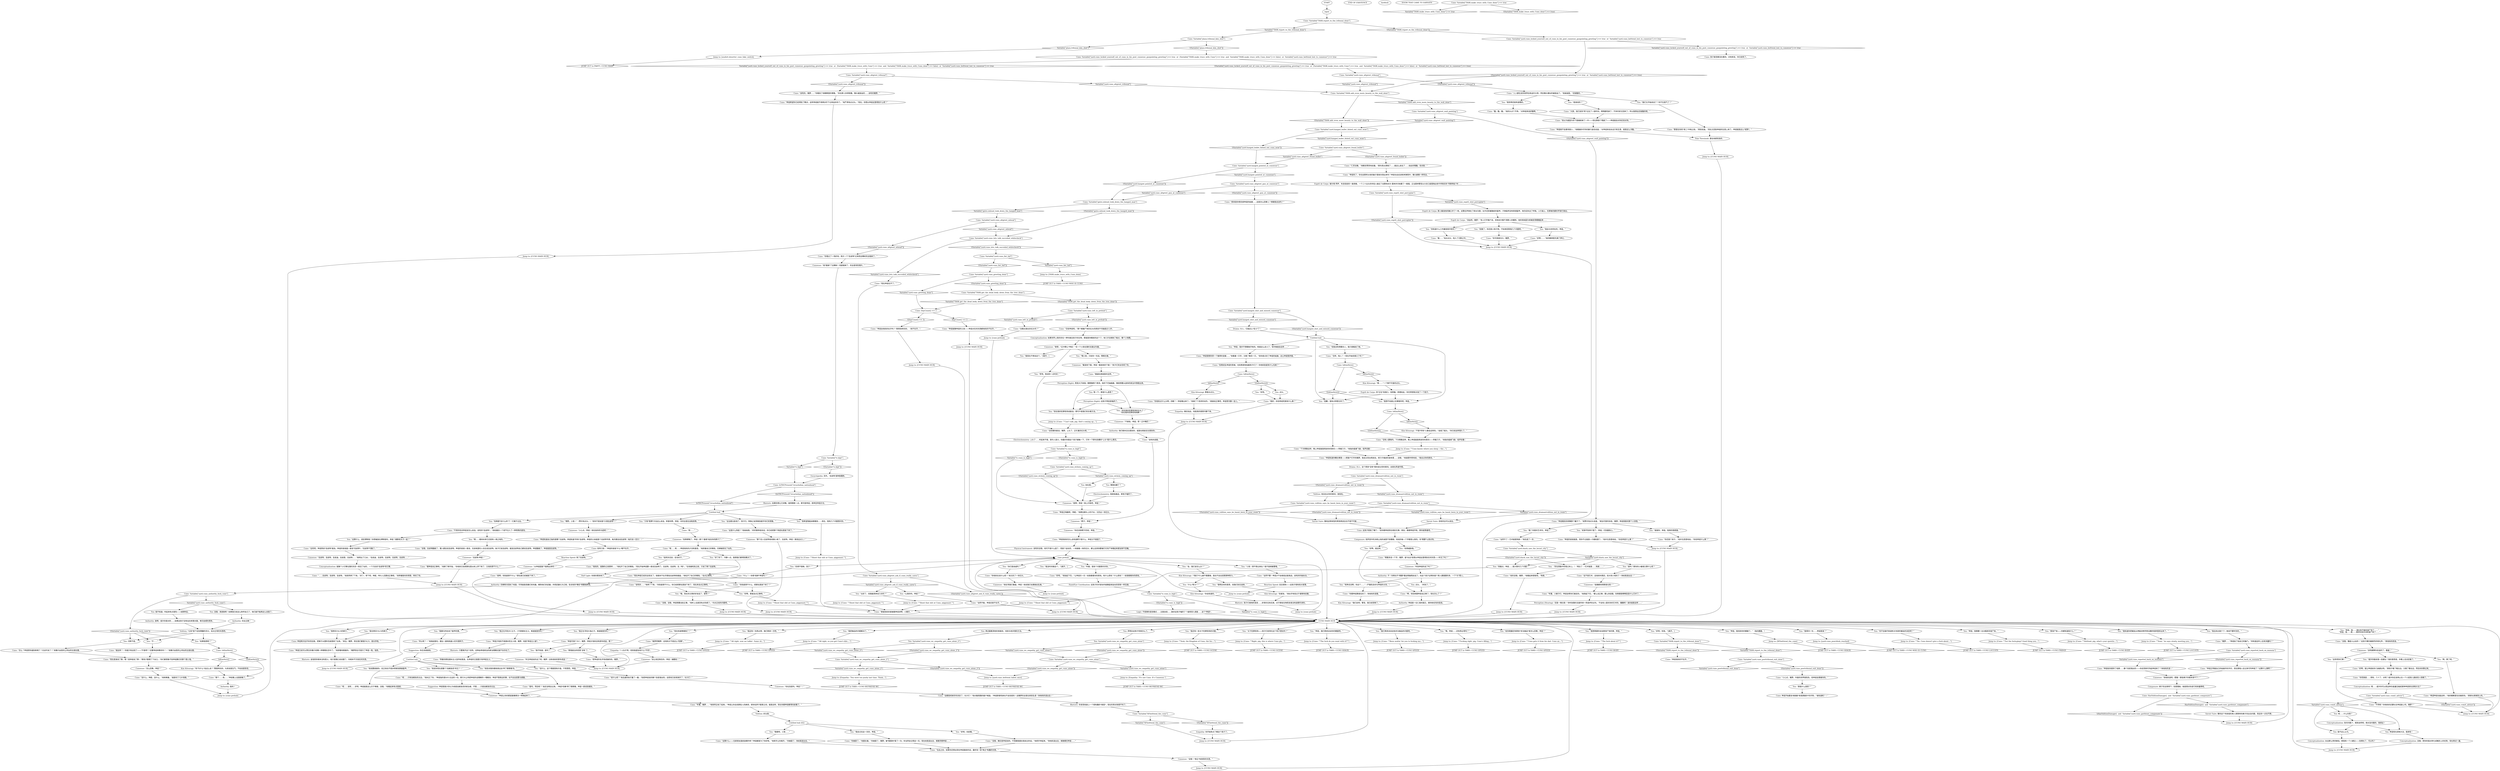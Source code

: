 # YARD / CUNO
# * All greeting except "Making amends".
#* Throwing up advice.
#* Buy pants.
# ==================================================
digraph G {
	  0 [label="START"];
	  1 [label="input"];
	  2 [label="You: “嘿小孩，只给你一句话。警察办案。”"];
	  3 [label="You: “别往我的犯罪现场扔石头了！”\n“别在我的犯罪现场闹腾！”"];
	  4 [label="You: “我没时间做这个。”[离开。]"];
	  5 [label="Jump to: [cuno prehub]"];
	  6 [label="Cuno: “坤诺死了，你也会那样从他的脑子里挑东西出来吗？坤诺也会走进枪林弹雨中，像头豪猪一样死去。”"];
	  7 [label="You: “只有*智障*才会这么说话。恭喜你啊，坤诺，你完全是在自取其辱。”"];
	  8 [label="Cuno: “呃……”"];
	  9 [label="You: “我这有一包思必得，我们再来一次吧。”"];
	  10 [label="Jump to: [Cuno: \"\"Fucking right, pig. Cuno's filling...\"]"];
	  11 [label="Cuno: “呃……只有加姆洛克北边。”他纠正了你。“坤诺指的是8/81北边的一切。那只大公鸡把坤诺的话理解的一塌糊涂。坤诺不管南边的事，也不会去招惹马德雷。”"];
	  12 [label="Cuno: Variable[\"XP.befriend_the_cuno\"]"];
	  13 [label="Variable[\"XP.befriend_the_cuno\"]", shape=diamond];
	  14 [label="!(Variable[\"XP.befriend_the_cuno\"])", shape=diamond];
	  15 [label="Volition: 好主意。"];
	  16 [label="Untitled hub (02)"];
	  17 [label="Pain Threshold: 莫名地感觉良好。"];
	  18 [label="Jump to: [CUNO MAIN HUB]"];
	  19 [label="You: “好吧。”"];
	  20 [label="Cuno: “你跟坤诺算是玩完了，快他妈的滚蛋。”"];
	  21 [label="Cuno: “……吉皮特，吉皮特，吉皮特。”他突然停了下来。“好了，停下吧，坤妮，坤大人还要说正事呢。”他带着胜利的得意，转向了你。"];
	  22 [label="You: “但我没有想要杀人，我只是瞄准了她。”"];
	  23 [label="Jump to: [CUNO MAIN HUB]"];
	  24 [label="Cuno: Variable[\"yard.cuno_fist_fail\"]"];
	  25 [label="Variable[\"yard.cuno_fist_fail\"]", shape=diamond];
	  26 [label="!(Variable[\"yard.cuno_fist_fail\"])", shape=diamond];
	  27 [label="Cuno: Variable[\"yard.cuno_altgreet_tribunal\"]"];
	  28 [label="Variable[\"yard.cuno_altgreet_tribunal\"]", shape=diamond];
	  29 [label="!(Variable[\"yard.cuno_altgreet_tribunal\"])", shape=diamond];
	  30 [label="Cuno: “带着你那些康米主义宣传给我滚。在坤诺的王国里只有坤诺主义。”"];
	  31 [label="You: “听着，我有个问题想问问你。”"];
	  32 [label="Cuno: “坤诺正嗨着呢，坤妮。”他擦去额头上的汗水，又扔出一块石头。"];
	  33 [label="You: “如果我想呢？”"];
	  34 [label="Cuno: “那个……呃……”坤诺看上去困惑极了。"];
	  35 [label="You: “是吗？那你的小蝗城又算什么呢？"];
	  36 [label="You: 坤诺呕吐抑制大法，我来啦！"];
	  37 [label="You: “噢耶，小孩！”（赞许地点头。）“但你不是说是*沙漠吉皮特*？”"];
	  38 [label="You: “我把毒品的问题解决了。”"];
	  39 [label="You: 再试着看清他的真面目，找到与他共情的方法。"];
	  40 [label="You: Variable[\"yard.cuno_wc_empathy_get_cuno_alone_2\"]"];
	  41 [label="Variable[\"yard.cuno_wc_empathy_get_cuno_alone_2\"]", shape=diamond];
	  42 [label="!(Variable[\"yard.cuno_wc_empathy_get_cuno_alone_2\"])", shape=diamond];
	  43 [label="Cuno: “再敢多说一个字，猪猡，就*永远*别想从坤诺这里得到任何东西——听见了吗？”"];
	  44 [label="Cuno: “你到底想干什么，把那玩意放下来了？”"];
	  45 [label="Jump to: [seafort.deserter_cuno_fake_switch]"];
	  46 [label="END OF EXISTENCE"];
	  47 [label="Cuno: “希望坤诺也能这样，”他的眼睛里包含着悲伤。“那家伙真够恶心的。”"];
	  48 [label="Cuno: “好啊，就让坤诺给你几条建议吧。”那孩子看了看左边，又看了看右边，然后向你靠过来。"];
	  49 [label="Cuno: “坤诺看到你挥舞那个罐子了，”他赞许地点头说道。“相当可爱的杂技，猪猡。坤诺很喜欢那个小流氓。”"];
	  50 [label="Cuno: “大家。他们说你*死*过去了一段时间。明明都死掉了，不多时却又回来了。所以我想这还挺酷的呢。”"];
	  51 [label="Jump to: [Cuno: \"\"Cuno knows where you sleep -- the...\"]"];
	  52 [label="Jump to: [CUNO MAIN HUB]"];
	  53 [label="You: “你们是亲戚吗？”"];
	  54 [label="Reaction Speed: 反应很快——这孩子很有街头智慧。"];
	  55 [label="Perception (Sight): 男孩大汗淋漓，眼睛像两个黑洞。他的下巴抽搐着，像是想要从身体的统治中挣脱出来。"];
	  56 [label="Jump to: [TASK.make_truce_with_Cuno_done]"];
	  57 [label="Untitled hub"];
	  58 [label="Cunoesse: “没错！*真正*有意思的东西。”"];
	  59 [label="Jump to: [Cuno: \"\"No. Cuno doesn't give a fuck about...\"]"];
	  60 [label="Cuno: “听着，小婊子们，坤诺会帮你们搞定的。”他扬起下巴。“要么谈正事，要么快滚蛋。别再跟我唧唧歪歪什么艺术了。”"];
	  61 [label="Esprit de Corps: “流血吧，猪猡！”有人打开窗户说，但埃米尔看不清那人的模样。他的视线因为疼痛变得模糊起来……"];
	  62 [label="You: “这全都太肤浅了，孩子们。种族之谜深奥到超乎你们的想象。”"];
	  63 [label="Jump to: [Cuno: \"\"The fuck about it?\"\"]"];
	  64 [label="Authority: 胜利！"];
	  65 [label="Cuno: Variable[\"yard.cuno_volition_says_he_hasnt_been_in_your_room\"]"];
	  66 [label="Variable[\"yard.cuno_volition_says_he_hasnt_been_in_your_room\"]", shape=diamond];
	  67 [label="!(Variable[\"yard.cuno_volition_says_he_hasnt_been_in_your_room\"])", shape=diamond];
	  68 [label="Cuno: “你错过了一场好戏，刚才一个*吉皮特*过来把这棵树完全毁掉了。”"];
	  69 [label="You: “坤诺，我……我吐到不能检查尸体了……”\n“坤诺，我……我……真的吐到无法检查尸体了……”"];
	  70 [label="Jump to: [CUNO MAIN HUB]"];
	  71 [label="Jump to: [Cuno: \"\"Shoot that shit at Cuno, piggonaut.\"\"]"];
	  72 [label="Jump to: [Cuno: \"\"Shoot that shit at Cuno, piggonaut.\"\"]"];
	  73 [label="Cuno: Variable[\"yard.cuno_authority_fuck_cuno\"]"];
	  74 [label="Variable[\"yard.cuno_authority_fuck_cuno\"]", shape=diamond];
	  75 [label="!(Variable[\"yard.cuno_authority_fuck_cuno\"])", shape=diamond];
	  76 [label="Cuno: “好啊…….”他的眼神里充满了梦幻。"];
	  77 [label="Cuno: Variable[\"yard.cuno_altgreet_wall_painting\"]"];
	  78 [label="Variable[\"yard.cuno_altgreet_wall_painting\"]", shape=diamond];
	  79 [label="!(Variable[\"yard.cuno_altgreet_wall_painting\"])", shape=diamond];
	  80 [label="You: “那是什么意思？”"];
	  81 [label="You: 等一下，那是什么意思？"];
	  82 [label="Cuno: “坤诺知道你睡在哪里——把窗户打开的猪猡。我会从阳台爬进去，把刀子插进你身体里……没错，”他装腔作势地说，“我去过你的房间。”"];
	  83 [label="You: “嗯……看来未来它还是有一席之地的。”"];
	  84 [label="Cuno: “是啊，你到底想干什么？那玩意已经被放下来了。”"];
	  85 [label="You: “我还有一些关于犯罪现场的问题。”"];
	  86 [label="Authority: 不！你再也不*需要*跟这帮脑残说话了。向这个孩子证明你是个男人要重要的多。一个*大*男人。"];
	  87 [label="You: “关于犯罪现场——孩子们经常在这个院子里玩吗？”"];
	  88 [label="You: “我正在寻找大海之子。难道就是你吗？”"];
	  89 [label="Cuno: “坤诺可是个大C，猪猡，坤诺才他妈没有尿布老鼠，嗯？”"];
	  90 [label="Cuno: “现在坤诺在乎了。”"];
	  91 [label="Jump to: [Cuno: \"\"Can't talk, pig. Shit's coming up...\"]"];
	  92 [label="You: “认真的吗，坤诺？”"];
	  93 [label="Jump to: [cuno prehub]"];
	  94 [label="You: “我现在不想谈这个。”[离开。]"];
	  95 [label="Esprit de Corps: 玻尔塔·罗萨，布吉街前的一条侧巷。一个二十出头的年轻人接近了巡警埃米尔·莫林并问他要了一根烟。正当莫林警官从大衣口袋里掏出他今早刚买的“阿斯特拉”时……"];
	  96 [label="You: “别傻了，你还是小孩子呢。不如来回答我几个问题吧。”"];
	  97 [label="Cuno: Variable[\"TASK.add_even_more_beauty_to_the_wall_done\"]"];
	  98 [label="Variable[\"TASK.add_even_more_beauty_to_the_wall_done\"]", shape=diamond];
	  99 [label="!(Variable[\"TASK.add_even_more_beauty_to_the_wall_done\"])", shape=diamond];
	  100 [label="darkhub"];
	  101 [label="Rhetoric: 金钱债务根本没有意义，他只是随口说说罢了。你根本不欠他任何东西。"];
	  102 [label="Cuno: “在此之后，如果你还想出现在坤诺面前的话，最好说一些*真正*有趣的东西。”"];
	  103 [label="Drama: 大人，这个男孩*没有*真的进过您的房间。这是在弄虚作假。"];
	  104 [label="Conceptualization: 就像个小引擎在围栏的另一侧活了似的，一个只会说*吉皮特*的引擎。"];
	  105 [label="Cuno: “好吧。”他抬起下巴。“让坤诺乐一乐！给我看看你的把戏。有什么把戏？什么把戏？！给我看看你的把戏。”"];
	  107 [label="You: 弄明白这孩子究竟怎么了。"];
	  108 [label="You: Variable[\"yard.cuno_wc_empathy_get_cuno_alone\"]"];
	  109 [label="Variable[\"yard.cuno_wc_empathy_get_cuno_alone\"]", shape=diamond];
	  110 [label="!(Variable[\"yard.cuno_wc_empathy_get_cuno_alone\"])", shape=diamond];
	  111 [label="Cunoesse: “听见坤诺说的话了吧，猪猡！没有他妈的尿布老鼠！”"];
	  112 [label="You: “我正在寻找大C之子。C代表康米主义。难道就是你吗？”"];
	  113 [label="You: “别在我的犯罪现场说脏话，那可不是我们的办案方法。”"];
	  114 [label="Cuno: “什么？！你想*挑衅*坤诺吗？”"];
	  115 [label="Cuno: “没看见我在扔石头吗？”"];
	  116 [label="Cuno: “亡灵法猪。”他眼含赞赏地说着。“那东西太黑暗了……就这么进去了……如此的残酷。告诉我：“"];
	  117 [label="You: “是谁说的？”"];
	  118 [label="Kim Kitsuragi: “不是*所有*人都会这样的。”金摇了摇头。“你已经这样很久了。”"];
	  119 [label="You: 别在意。"];
	  120 [label="Jump to: [CUNO MAIN HUB]"];
	  121 [label="You: “他说要谢谢你。反正他也不是非得拿到那副盔甲。”"];
	  122 [label="You: “好吧，向前看。”"];
	  123 [label="Cuno: 这孩子提高了嗓门：“但你跟坤诺现在相安无事，朋友。敢朝坤诺开枪，那你就等着吧。”"];
	  124 [label="Savoir Faire: 像他这种体型的男孩爬进去也不是不可能……"];
	  125 [label="Jump to: [Cuno: \"\"Yeah, the Kingdom of Cuno, the fuc...\"]"];
	  126 [label="Kim Kitsuragi: “嗯……”一个微不可查的点头。"];
	  127 [label="Kim Kitsuragi: “*我们*什么都不需要做，我也不会去招惹那种势力。”"];
	  128 [label="Cuno: “傻逼玩意就喜欢这样。”"];
	  129 [label="Cuno: “没错，像座火山似的！”这孩子模仿着剧烈的呕吐声。“真他妈的悲哀。”"];
	  130 [label="Cuno: “原来是你想杀掉坤诺的姑娘……这是怎么回事儿？想跟我谈谈吗？”"];
	  131 [label="Jump to: [Cuno: \"\"Right, pig, this is where Cuno pla...\"]"];
	  132 [label="Jump to: [CUNO MAIN HUB]"];
	  133 [label="Jump to: [CUNO MAIN HUB]"];
	  134 [label="Kim Kitsuragi: “你*为什么*会这么说？”警督转向你，与其说是生气，不如说是惊讶。"];
	  135 [label="Conceptualization: 没错，把你的弱点转化成概念上的优势。现在再试一遍。"];
	  136 [label="Cuno: “你他妈在说什么呢？”他又扔了一块石头。"];
	  137 [label="Cuno: Variable[\"yard.cuno_left_in_prehub\"]"];
	  138 [label="Variable[\"yard.cuno_left_in_prehub\"]", shape=diamond];
	  139 [label="!(Variable[\"yard.cuno_left_in_prehub\"])", shape=diamond];
	  140 [label="Jump to: [Cuno: \"\"Shoot that shit at Cuno, piggonaut.\"\"]"];
	  141 [label="Cuno: “坤诺正带着自己的姑娘寻欢作乐，现在那贱人反过来可怜坤诺了？这算什么事啊？”"];
	  142 [label="Savoir Faire: 像你这个年龄段的男人穿那样的裤子完全没问题，而且你一点也不胖。"];
	  143 [label="Jump to: [Empathy: \"You were too pushy last time. Think...\"]"];
	  144 [label="Suggestion: 你应该谢谢他。"];
	  145 [label="Esprit de Corps: 那人瞄准他的胸口开了一枪，巡警应声倒在了排水沟里，右手还抓着胸前的盔甲。子弹虽然没有穿透盔甲，他仍旧失去了呼吸。人行道上，犯罪者的脚步声渐行渐远。"];
	  146 [label="Cunoesse: “吉皮特，吉皮特，吉皮迪，吉皮提，吉皮特……”她喷出了口水，“吉皮迪，吉皮特，吉皮特，吉皮特，吉皮特……”"];
	  147 [label="Jump to: [CUNO MAIN HUB]"];
	  148 [label="Cuno: “没错，吉皮特酷极了，潮人都会说吉皮特。坤诺的爸爸一直说，无线电里的人也在说吉皮特。条子们说吉皮特。就连吉皮特自己都说吉皮特。坤诺酷极了，坤诺就是吉皮特。”"];
	  149 [label="You: “好了好了，冷静一点。我想我们都得到教训了。”"];
	  150 [label="Jump to: [XP.befriend_the_cuno]"];
	  151 [label="Cuno: Variable[\"yard.cuno_dramaorvolition_not_in_room\"]"];
	  152 [label="Variable[\"yard.cuno_dramaorvolition_not_in_room\"]", shape=diamond];
	  153 [label="!(Variable[\"yard.cuno_dramaorvolition_not_in_room\"])", shape=diamond];
	  154 [label="You: “那我就当你回答‘没有’了。”"];
	  155 [label="Cunoesse: “欧耶，*正中靶心*坤诺！”另一个小孩在围栏后面尖叫着。"];
	  156 [label="Rhetoric: 孩子们使用的语言……非常的无拘无束。对于那些生物而言是没有道理可讲的。"];
	  157 [label="Cuno: “坤诺他妈的怎么会知道耙子是什么，坤诺又不是园丁。”"];
	  158 [label="DOOM THAT CAME TO SARNATH"];
	  159 [label="You: “扔得不错嘛，孩子！”"];
	  160 [label="Cuno: “没空跟你废话，猪猡。上头了，正忙着扔石头呢。”"];
	  161 [label="Electrochemistry: 上头了……听起来不错，很令人高兴。你最好多跟这个孩子接触一下，打听一下那句劲爆的*上头*是什么情况。"];
	  162 [label="Cuno: “你还是个呆子，”他并无恶意地说。”你找坤诺什么事？”"];
	  163 [label="You: “悠着点，坤诺……我只想问几个问题？”"];
	  164 [label="Kim Kitsuragi: “别紧张，”他似乎有些过于谨慎地说着。"];
	  165 [label="Conceptualization: 别问问题了，顺其自然吧。绝对没问题的，我保证！"];
	  166 [label="Cuno: DayCount() == 3"];
	  167 [label="DayCount() == 3", shape=diamond];
	  168 [label="!(DayCount() == 3)", shape=diamond];
	  169 [label="Cuno: “坤诺希望你已经得到了教训，这样坤诺就不用再派手下过来追杀你了。”他严肃地点点头。“现在，你想从坤诺这里得到什么呢？”"];
	  170 [label="Cuno: “坤诺知道自己指的是哪个吉皮特。坤诺知道*所有*吉皮特。坤诺的父亲就是个吉皮特专家，每天都会说吉皮特！每天说一百次！！”"];
	  171 [label="Cuno: “呃……该死……好吧。坤诺就是这么乐于奉献，没错。”他看起来有点困惑。"];
	  172 [label="Cunoesse: “你在告密吗，坤诺？！”"];
	  173 [label="Cuno: “这算什么——在新朋友面前装模作样？坤诺都是为了你好呀。”他挥手让你离开。“你被耍了，快给我滚出去。”"];
	  174 [label="Cunoesse: “连猪都觉得那是垃圾！”"];
	  175 [label="Perception (Hearing): ‘还是一堆垃圾！'你听到围栏后面传来一阵高声的尖叫。‘不会有人喜欢你的艺术的，醒醒吧！谋杀就是这样……'"];
	  176 [label="Cuno: IsKimHere()"];
	  177 [label="IsKimHere()", shape=diamond];
	  178 [label="!(IsKimHere())", shape=diamond];
	  179 [label="Cuno: “你他妈点什么头啊，四眼？！坤诺看出来了。”他做了个丢弃的动作。“直接说正事吧，坤诺得冷静一会儿。”"];
	  180 [label="You: 点头。"];
	  181 [label="Cuno: “跟坤诺说正事吧。”他掰了掰手指。“你他妈已经把那玩意从树上弄下来了，又他妈想干什么？”"];
	  182 [label="Cuno: IsTHCPresent(\"revacholian_nationhood\")"];
	  183 [label="IsTHCPresent(\"revacholian_nationhood\")", shape=diamond];
	  184 [label="!(IsTHCPresent(\"revacholian_nationhood\"))", shape=diamond];
	  185 [label="Jump to: [CUNO MAIN HUB]"];
	  186 [label="You: “哦，现在你又想好好说话了，是吧？”"];
	  187 [label="Cuno: “他妈的，就像你之前那样……”他松开了自己的喉咙。“现在开始坤诺要一直说吉皮特了。吉皮特，吉皮特，吉..*咳*。”在他被呛到之前，只说了两个吉皮特。"];
	  188 [label="You: “坤诺，我们再来谈谈你的棚屋吧。”"];
	  189 [label="You: “我想买FALN的裤子。”"];
	  190 [label="Cuno: Variable[\"tc.kipt\"]"];
	  191 [label="Variable[\"tc.kipt\"]", shape=diamond];
	  192 [label="!(Variable[\"tc.kipt\"])", shape=diamond];
	  193 [label="You: “我们又开始说话了？你不生我气了？”"];
	  194 [label="Cuno: “坤诺才他妈不是康米党主义者，猪猡，他是*坤诺主义者*。”"];
	  195 [label="Cuno: “怎么？坤诺把你逼到绝境了？无话可说了？”他像只凶恶的公鸡似的左摇右摆。"];
	  196 [label="Jump to: [Cuno: \"\"Shitload, pig, what's your questio...\"]"];
	  197 [label="Jump to: [CUNO MAIN HUB]"];
	  198 [label="You: “我觉得还挺有道理的。”"];
	  199 [label="Jump to: [CUNO MAIN HUB]"];
	  200 [label="Cunoesse: “他在骂我们傻逼，坤诺！他说我们在跟彼此乱搞。”"];
	  201 [label="Cuno: Variable[\"TASK.report_to_the_tribunal_done\"]"];
	  202 [label="Variable[\"TASK.report_to_the_tribunal_done\"]", shape=diamond];
	  203 [label="!(Variable[\"TASK.report_to_the_tribunal_done\"])", shape=diamond];
	  204 [label="Cuno: Variable[\"yard.cuno_lets_talk_succeded_whitecheck\"]"];
	  205 [label="Variable[\"yard.cuno_lets_talk_succeded_whitecheck\"]", shape=diamond];
	  206 [label="!(Variable[\"yard.cuno_lets_talk_succeded_whitecheck\"])", shape=diamond];
	  207 [label="Cuno: “小心点，猪猡。外面的世界很危险，但坤诺会罩着你的。”"];
	  208 [label="Jump to: [Cuno: \"\"All right, now we talkin'. Same sh...\"]"];
	  209 [label="You: “我也想买FALN的裤子。”"];
	  210 [label="You: “他告诉我你跟他保证会'宰了那群猪'的。”"];
	  211 [label="Jump to: [CUNO MAIN HUB]"];
	  212 [label="You: “坤诺，我并不想朝她开枪的。枪就这么走火了，有时候就会这样……”"];
	  213 [label="Cuno: “坤诺很想欣赏一个鲁莽的混蛋……”他看着一只手，又看了看另一只。“但你差点杀了坤诺的姑娘，这让坤诺很矛盾。”"];
	  214 [label="Composure: 他声音中的决绝让他的诚意不容置疑，他说的每一个字都是认真的。你*需要*认真对待。"];
	  215 [label="You: “有种试试啊，你这个……”（严重危及你与坤诺的关系。）"];
	  216 [label="Cunoesse: “干掉他，坤诺，耶！正中嘴巴！”"];
	  217 [label="Authority: 他们根本没注意到你，或是在假装没注意到你。"];
	  218 [label="cuno prehub"];
	  219 [label="You: 我不知道，听起来有点冒险——说那种话。"];
	  220 [label="You: 沉默不语。"];
	  221 [label="Cuno: “当然不要！坤诺才不会相信这套鬼话，该死的钓鱼执法。”"];
	  222 [label="Jump to: [CUNO MAIN HUB]"];
	  223 [label="Authority: 是啊，或许你是对的……如果这孩子没有站在枪管对面，情况会顺利得多。"];
	  224 [label="Jump to: [cuno prehub]"];
	  225 [label="Cuno: Variable[\"yard.cuno_locked_yourself_out_of_cuno_in_his_post_cunoesse_gunpointing_greeting\"] == true  or  (Variable[\"TASK.make_truce_with_Cuno\"] == true  and  Variable[\"TASK.make_truce_with_Cuno_done\"] == false)  or  Variable[\"yard.cuno_befriend_lost_to_cunoesse\"] == true"];
	  226 [label="Variable[\"yard.cuno_locked_yourself_out_of_cuno_in_his_post_cunoesse_gunpointing_greeting\"] == true  or  (Variable[\"TASK.make_truce_with_Cuno\"] == true  and  Variable[\"TASK.make_truce_with_Cuno_done\"] == false)  or  Variable[\"yard.cuno_befriend_lost_to_cunoesse\"] == true", shape=diamond];
	  227 [label="!(Variable[\"yard.cuno_locked_yourself_out_of_cuno_in_his_post_cunoesse_gunpointing_greeting\"] == true  or  (Variable[\"TASK.make_truce_with_Cuno\"] == true  and  Variable[\"TASK.make_truce_with_Cuno_done\"] == false)  or  Variable[\"yard.cuno_befriend_lost_to_cunoesse\"] == true)", shape=diamond];
	  228 [label="Cuno: 坤诺开始重复地做着*有我罩着你*的手势。“谁知道呢？！”"];
	  229 [label="Cunoesse: “小心点，坤诺！他在拍你的马屁呢！”"];
	  230 [label="Kim Kitsuragi: 警督点点头。"];
	  231 [label="Reaction Speed: 除了吉皮特。"];
	  232 [label="You: “好吧，失陪。”[离开。]"];
	  233 [label="Electrochemistry: 我是指毒品，那孩子嗑药了。"];
	  234 [label="Cuno: “当然不了！艺术就是狗屎！”他后退了一步。"];
	  235 [label="You: （写在想象中的笔记本上。）“明白了：*艺术就是……狗屎…….”"];
	  236 [label="Cuno: “酷，酷，酷。”他的头点个不停。“对坤诺来说好酷啊。”"];
	  237 [label="You: “太好了，但我能简单说几句吗？”"];
	  238 [label="Conceptualization: 永远那么愤世嫉俗。那我有一个小建议——别再吐了，可以吗？"];
	  239 [label="You: “你知道什么工作最容易中枪吗？”"];
	  240 [label="Cuno: Variable[\"TASK.get_the_dead_body_down_from_the_tree_done\"]"];
	  241 [label="Variable[\"TASK.get_the_dead_body_down_from_the_tree_done\"]", shape=diamond];
	  242 [label="!(Variable[\"TASK.get_the_dead_body_down_from_the_tree_done\"])", shape=diamond];
	  243 [label="Jump to: [Cuno: \"\"All right, so you got Cuno's kilo....\"]"];
	  244 [label="Cuno: 坤诺再次拉开夹克拉链，把裤子从塑料包装里拿了出来。“拿去，猪猡。现在我们都是FALN，是伙伴啦。”"];
	  245 [label="You: “我跟马列拉说了盔甲的事。”"];
	  246 [label="Cuno: “坤诺绝不会善待弱小，”他看着你可怜的跛行姿态说道。“对坤诺来说永远只有生意，就是这么冷酷。”"];
	  247 [label="Cunoesse: “从坤诺屁股下面爬出来吧！”"];
	  248 [label="Jump to: [CUNO MAIN HUB]"];
	  249 [label="Volition: 他没去过你的房间，放轻松。"];
	  250 [label="Conceptualization: 如果世界上真的存在一种叫做丑孩子的生物，那就是你眼前的这个了。他几乎丑陋到了极点，像个小地精。"];
	  251 [label="Cuno: “就这样？！你就只有这招了——*不是吧*？还要坤诺来教你吗？！”他像只凶恶的公鸡似的左摇右摆。"];
	  252 [label="Cuno: Variable[\"yard.shack_saw_the_locust_city\"]"];
	  253 [label="Variable[\"yard.shack_saw_the_locust_city\"]", shape=diamond];
	  254 [label="!(Variable[\"yard.shack_saw_the_locust_city\"])", shape=diamond];
	  255 [label="Cuno: IsKimHere()"];
	  256 [label="IsKimHere()", shape=diamond];
	  257 [label="!(IsKimHere())", shape=diamond];
	  258 [label="Cuno: “当然不能，坤诺还是不在乎。”"];
	  259 [label="Cuno: Variable[\"yard.cuno_altgreet_found_bullet\"]"];
	  260 [label="Variable[\"yard.cuno_altgreet_found_bullet\"]", shape=diamond];
	  261 [label="!(Variable[\"yard.cuno_altgreet_found_bullet\"])", shape=diamond];
	  262 [label="You: “我们再来谈谈这些非法毒品的问题吧。”"];
	  263 [label="You: “嘿，坤诺……还有思必得吗？”"];
	  264 [label="Cuno: “坤诺给你提供了线索……像个告密鬼似的——你反而倒可怜起坤诺来了？快他妈的滚！”"];
	  265 [label="Cunoesse: “坤诺让你的肥屁股像果冻一样跑起来了。”"];
	  266 [label="You: “随便吧，小孩……”"];
	  267 [label="Cuno: “你被耍了。”他重复着。“你被耍了，猪猡。被*狠狠地*耍了一次。你当然会记得这一天。现在给我滚出去，竟敢同情坤诺……”"];
	  268 [label="Cunoesse: “听到坤诺的话了吗？”"];
	  269 [label="You: 点头。（听到了。）"];
	  270 [label="Cuno: “去死吧，坤诺想说*吉皮特*就说。坤诺的爸爸就一直说*吉皮特*。*吉皮特*可酷了。”"];
	  271 [label="Cunoesse: “那个巨人吉皮特收他做小弟了，吉皮特，坤诺！离他远点儿！”"];
	  272 [label="Esprit de Corps: 你*正在*找借口，他想着。即便如此，你仍然把枪对准了一个孩子。"];
	  273 [label="You: “什么*势力*？”"];
	  274 [label="Cuno: “坤诺他妈的不在乎。”"];
	  275 [label="You: “我不知道，是吗？”"];
	  276 [label="Rhetoric: 只要离开这个后院，这种由坤诺统治的新治理模式就不复存在了。"];
	  277 [label="Cuno: “交给坤诺吧。”那个朝着尸体扔石头的男孩不可能超过12岁。"];
	  278 [label="Authority: 仿佛再次回到了校园，咒骂就是恶霸们的利器。解除他们的武器，并把武器化为己用。告诉他你*确实*想要挑衅他。"];
	  279 [label="You: 呃……什么东西？"];
	  280 [label="You: “抱歉，我有点得意忘形了。”"];
	  281 [label="Jump to: [CUNO MAIN HUB]"];
	  282 [label="Jump to: [cuno prehub]"];
	  283 [label="You: “给你跑腿还有那些*非法毒品*是怎么回事，坤诺？”"];
	  284 [label="Jump to: [Cuno: \"\"Cuno gets it from his dad. Cuno an...\"]"];
	  285 [label="Cuno: HasVolitionDamage()  and  Variable[\"yard.cuno_gardener_composure\"]"];
	  286 [label="HasVolitionDamage()  and  Variable[\"yard.cuno_gardener_composure\"]", shape=diamond];
	  287 [label="!(HasVolitionDamage()  and  Variable[\"yard.cuno_gardener_composure\"])", shape=diamond];
	  288 [label="Perception (Sight): 这孩子明显是嗑药了。"];
	  289 [label="Suggestion: 坤诺很高兴你认为他是加姆洛克的统治者，尽管……只是加姆洛克北边。"];
	  290 [label="Cuno: “这不是艺术，这他妈叫残忍。别大惊小怪的了！快给我滚出去！”"];
	  291 [label="Cuno: Variable[\"yard.cuno_esprit_shot_porcupine\"]"];
	  292 [label="Variable[\"yard.cuno_esprit_shot_porcupine\"]", shape=diamond];
	  293 [label="!(Variable[\"yard.cuno_esprit_shot_porcupine\"])", shape=diamond];
	  294 [label="Drama: 大人，它就这么*走火*了！"];
	  295 [label="Savoir Faire: 但他完全可以进去。"];
	  296 [label="Cuno: “啊，你回来跟坤诺谈正事了。现在怎么了？”"];
	  297 [label="Jump to: [Cuno: \"\"The fuck do you want with it?\"\"]"];
	  298 [label="Cuno: “怎样，贱人？！现在开始找借口了吗？”"];
	  299 [label="You: “劳驾，耽误你一点时间！”"];
	  300 [label="Cuno: Variable[\"TASK.make_truce_with_Cuno_done\"] == true"];
	  301 [label="Variable[\"TASK.make_truce_with_Cuno_done\"] == true", shape=diamond];
	  302 [label="!(Variable[\"TASK.make_truce_with_Cuno_done\"] == true)", shape=diamond];
	  303 [label="Cuno: “那就他妈的直接跟坤诺讲啊，小猪仔。”"];
	  304 [label="You: “或许你能给我一些建议？我的意思是，你看上去淡定极了。”"];
	  305 [label="Cunoesse: “没死都算你走运的了，傻逼！”"];
	  306 [label="You: “啊，算了吧。”"];
	  307 [label="Cuno: “你究竟是……得有，八十了，对吧？或许你应该停止在一个小屁孩儿面前丢人现眼了。”"];
	  308 [label="You: 哪里劲爆了？"];
	  309 [label="You: 我不这么认为。"];
	  310 [label="You: “我会与你同在的，坤诺。”"];
	  311 [label="Cuno: “猪猡……”坤诺拍了拍自己的脑门。“你知道这听上去有多蠢吗？”"];
	  312 [label="Cuno: “这都是老掉牙的流言了，伙计们！”他对着周围的窗户喊道。“坤诺即使死掉也不会告密的！这猪猡完全是在胡言乱语！快他妈的滚出去！”"];
	  313 [label="You: “别想威胁我。”"];
	  314 [label="Cuno: “不用你告诉坤诺该怎么说话。该死的*吉皮特*。”他给最后一个音节注入了一种特殊的喜悦。"];
	  315 [label="Cuno: “咳……咳……坤诺他妈的才没有窒息。”他抓着自己的喉咙，仿佛被扼住了似的。"];
	  316 [label="Untitled hub"];
	  317 [label="Cuno: “没错，没错，坤诺想要谈些正事。”他听上去甚至有点伤感了。“问点正经的问题吧。”"];
	  318 [label="Cuno: “该死的……”他停了下来。“你到底想干什么，你已经把那玩意放下来了，现在来谈点正事吧。”"];
	  319 [label="You: “我想再跟你谈谈那具尸体的事，坤诺。”"];
	  320 [label="You: “坤诺，我找到你的棚屋了。”（指向棚屋。）"];
	  321 [label="Cuno: Variable[\"tc.cuno_is_high\"]"];
	  322 [label="Variable[\"tc.cuno_is_high\"]", shape=diamond];
	  323 [label="!(Variable[\"tc.cuno_is_high\"])", shape=diamond];
	  324 [label="You: “我得问一句……坤诺是谁？”"];
	  325 [label="Cuno: Variable[\"yard.cuno_locked_yourself_out_of_cuno_in_his_post_cunoesse_gunpointing_greeting\"] == true  or  Variable[\"yard.cuno_befriend_lost_to_cunoesse\"] == true"];
	  326 [label="Variable[\"yard.cuno_locked_yourself_out_of_cuno_in_his_post_cunoesse_gunpointing_greeting\"] == true  or  Variable[\"yard.cuno_befriend_lost_to_cunoesse\"] == true", shape=diamond];
	  327 [label="!(Variable[\"yard.cuno_locked_yourself_out_of_cuno_in_his_post_cunoesse_gunpointing_greeting\"] == true  or  Variable[\"yard.cuno_befriend_lost_to_cunoesse\"] == true)", shape=diamond];
	  328 [label="Cunoesse: “他*毁掉*了这棵树！彻底毁掉了，完全是场色情片。”"];
	  329 [label="Jump to: [CUNO MAIN HUB]"];
	  330 [label="You: “我想不如就让往事随风吧，坤诺。”"];
	  331 [label="Cuno: IsKimHere()"];
	  332 [label="IsKimHere()", shape=diamond];
	  333 [label="!(IsKimHere())", shape=diamond];
	  334 [label="Authority: 完全正确！"];
	  335 [label="Cuno: Variable[\"yard.hanged_bullet_fished_out_cuno_wow\"]"];
	  336 [label="Variable[\"yard.hanged_bullet_fished_out_cuno_wow\"]", shape=diamond];
	  337 [label="!(Variable[\"yard.hanged_bullet_fished_out_cuno_wow\"])", shape=diamond];
	  338 [label="Cuno: Variable[\"yard.cuno_altgreet_gun_at_cunoesse\"]"];
	  339 [label="Variable[\"yard.cuno_altgreet_gun_at_cunoesse\"]", shape=diamond];
	  340 [label="!(Variable[\"yard.cuno_altgreet_gun_at_cunoesse\"])", shape=diamond];
	  341 [label="You: “你不会碰巧知道有关失踪的蝗虫的消息吧？”"];
	  342 [label="Cunoesse: “快他妈滚吧，肥猪！那些裤子你根本穿不下！”"];
	  343 [label="Jump to: [yard.cuno_punchhub_reached]"];
	  344 [label="Cuno: Variable[\"yard.cuno_wc_empathy_get_cuno_alone_2\"]"];
	  345 [label="Variable[\"yard.cuno_wc_empathy_get_cuno_alone_2\"]", shape=diamond];
	  346 [label="!(Variable[\"yard.cuno_wc_empathy_get_cuno_alone_2\"])", shape=diamond];
	  347 [label="Cuno: “所以呢？！”他挑起眉毛，摆出一副咄咄逼人的冷漠样子。"];
	  348 [label="Rhetoric: 如果你想让它闭嘴，就得果断一点。那可是坤诺，用坤言坤语才对。"];
	  349 [label="Jump to: [Cuno: \"\"Shoot that shit at Cuno, piggonaut.\"\"]"];
	  350 [label="You: “现在知道尊重我了？”"];
	  351 [label="Cuno: “做梦吧猪猡，这他妈才不是这么*回事*。”"];
	  352 [label="Untitled hub"];
	  353 [label="Cuno: IsKimHere()"];
	  354 [label="IsKimHere()", shape=diamond];
	  355 [label="!(IsKimHere())", shape=diamond];
	  356 [label="Jump to: [CUNO MAIN HUB]"];
	  357 [label="Cunoesse: “你应该拿耙子扔他，坤诺。”"];
	  358 [label="Cuno: Variable[\"gates.mhead_took_down_the_hanged_man\"]"];
	  359 [label="Variable[\"gates.mhead_took_down_the_hanged_man\"]", shape=diamond];
	  360 [label="!(Variable[\"gates.mhead_took_down_the_hanged_man\"])", shape=diamond];
	  361 [label="Cuno: “不然呢？你他妈的还要吐在坤诺身上吗，猪猡？”"];
	  362 [label="Cunoesse: “怎么回事，坤诺？”"];
	  363 [label="Cuno: “下次再敢这样，晚上坤诺就是爬进你的房间——带着刀子。”他指向褴褛飞旋，低声说着："];
	  364 [label="Cuno: “没有人要随风。下次再敢这样，晚上坤诺就是爬进你的房间——带着刀子。”他指向褴褛飞旋，低声说着："];
	  365 [label="You: “我明白你的意思，但我们别无选择。”"];
	  366 [label="Cuno: Variable[\"yard.cuno_vomit_advice\"]"];
	  367 [label="Variable[\"yard.cuno_vomit_advice\"]", shape=diamond];
	  368 [label="!(Variable[\"yard.cuno_vomit_advice\"])", shape=diamond];
	  369 [label="Hand/Eye Coordination: 这孩子的手部动作就像篮球运动员控球一样迅速。"];
	  370 [label="Jump to: [CUNO MAIN HUB]"];
	  371 [label="You: “真希望我能亲眼看到……现在，我有几个问题想问你。”"];
	  372 [label="Logic: 不规律的语言模式……过度自信……莫非这孩子嗑药了？值得深入调查……这个*坤诺*。"];
	  373 [label="Cuno: “说什么呢？”他迅速四处打量了一番。“别把坤诺说的像个告密鬼似的。这把戏已经老掉牙了，伙计们！”"];
	  374 [label="Cuno: “没错，确实是坤诺说的。不用跟我重复我说过的话。”他把手举起来。“快他妈滚出去，竟敢模仿坤诺……”"];
	  375 [label="You: “别再提*吉什么的*了！它属于过去。”"];
	  376 [label="You: “好啊，那就谈点正事吧。”"];
	  377 [label="Kim Kitsuragi: “你会知道的。”"];
	  378 [label="Cuno: “把坤诺的名字改成操你妈，猪猡。”"];
	  379 [label="Cunoesse: “瞄准他下面，坤诺！瞄准他的下面！”孩子们完全忽视了你。"];
	  380 [label="Cuno: “该死的混蛋。”"];
	  381 [label="Jump to: [CUNO MAIN HUB]"];
	  382 [label="You: “去死吧你们俩！”"];
	  383 [label="Cuno: Variable[\"yard.cuno_altgreet_ask_if_cuno_really_cares\"]"];
	  384 [label="Variable[\"yard.cuno_altgreet_ask_if_cuno_really_cares\"]", shape=diamond];
	  385 [label="!(Variable[\"yard.cuno_altgreet_ask_if_cuno_really_cares\"])", shape=diamond];
	  386 [label="Cuno: “没什么，坤妮，没什么。”他咳嗽着。“就是切了几片培根。”"];
	  387 [label="Cuno: Variable[\"yard.cuno_altgreet_tribunal\"]"];
	  388 [label="Variable[\"yard.cuno_altgreet_tribunal\"]", shape=diamond];
	  389 [label="!(Variable[\"yard.cuno_altgreet_tribunal\"])", shape=diamond];
	  390 [label="Cuno: “该死的，猪猡……”你看到了他眼睛里的尊敬。“你在那儿伤得很重。像头被放血的……该死的猪猡。”"];
	  391 [label="Cuno: Variable[\"TASK.report_to_the_tribunal_done\"]"];
	  392 [label="Variable[\"TASK.report_to_the_tribunal_done\"]", shape=diamond];
	  393 [label="!(Variable[\"TASK.report_to_the_tribunal_done\"])", shape=diamond];
	  394 [label="Cuno: Variable[\"yard.cuno_posttribunal_exit_done\"]"];
	  395 [label="Variable[\"yard.cuno_posttribunal_exit_done\"]", shape=diamond];
	  396 [label="!(Variable[\"yard.cuno_posttribunal_exit_done\"])", shape=diamond];
	  397 [label="Cunoesse: “别再哽咽了，坤诺！那个*基佬*掐住你的脖子了！”"];
	  398 [label="Jump to: [Cuno: \"\"Been waitin' for you to fucking ma...\"]"];
	  399 [label="You: “我去找过园丁了，她说不要听你的。”"];
	  400 [label="Jump to: [CUNO MAIN HUB]"];
	  401 [label="Authority: 坤诺是一位仁慈的国王，善待他任性的臣民。"];
	  402 [label="Cuno: “现在坤诺已经完全恢复了，他根本不在乎那些吉皮特和傻逼。”他松开了自己的喉咙。“谈点正事吧。”"];
	  403 [label="Cuno: 他夸口到：“坤诺的爸爸*什么*都不在乎。”"];
	  404 [label="Empathy: *一点点*吧，但别指望会有什么*不同*。"];
	  405 [label="Cuno: Variable[\"yard.hanged_shot_and_missed_cunoesse\"]"];
	  406 [label="Variable[\"yard.hanged_shot_and_missed_cunoesse\"]", shape=diamond];
	  407 [label="!(Variable[\"yard.hanged_shot_and_missed_cunoesse\"])", shape=diamond];
	  408 [label="You: “坤诺，我需要一台冰箱来存放尸体。”"];
	  409 [label="You: “金，我们该怎么办？”"];
	  410 [label="Cuno: Variable[\"yard.cuno_elchem_coming_up\"]"];
	  411 [label="Variable[\"yard.cuno_elchem_coming_up\"]", shape=diamond];
	  412 [label="!(Variable[\"yard.cuno_elchem_coming_up\"])", shape=diamond];
	  413 [label="Cuno: “人人都在说你突然在枪战中大哭，然后像头猪似的被放血了。”他耸耸肩。“还挺酷的。”"];
	  414 [label="You: “小孩！想不想过来玩？我不是缉毒警哦。”"];
	  415 [label="Conceptualization: 嗯……或许你可以把这种负能量压缩成某种坤诺呕吐抑制大法？"];
	  416 [label="You: “老爹坏到骨子里了，坤诺。烂到最核心。”"];
	  417 [label="You: “不……”"];
	  418 [label="Jump to: [cuno prehub]"];
	  419 [label="You: 没错，真是聪明！如果我已经这么称呼自己了，他们就不能再这么说我了。"];
	  420 [label="Cuno: “猪……”他点点头，陷入了沉默之中。"];
	  421 [label="Jump to: [Cuno: \"\"Yeah,\" he says slowly, meeting you...\"]"];
	  422 [label="Composure: 裤子完全穿得下，别搭理她，她是想对你进行肉体羞辱呢。"];
	  423 [label="Cuno: “坤诺已经可以预见你像只老鹰一样翱翔在空中了。”他骄傲地看着你。“猪猡现在可是欠了坤诺一笔，钱债。”"];
	  424 [label="You: “没什么，这个情报很有价值。干得漂亮，坤诺。”"];
	  425 [label="You: “他说你现在是整个*加姆洛克*的王？！”"];
	  426 [label="Empathy: 你开始有点了解这个孩子了。"];
	  427 [label="Cuno: “听着，猪猡……”他突然正经了起来。“坤诺让你去找那些人的麻烦，把你玩弄于股掌之间。就是这样。现在你跟坤诺都得向前看了。”"];
	  428 [label="Cuno: “别以为就因为你下面被射掉了一半——现在算是个残废了——坤诺就会对你区别对待。”"];
	  429 [label="Cuno: “很好。你找坤诺究竟有什么事？”"];
	  430 [label="You: “这算什么，语言博物馆？你想被放在博物馆吗，坤诺？跟群老头子一起？”"];
	  431 [label="Cunoesse: “吉皮特-坤诺！”"];
	  432 [label="Half Light: 你真的惹到他了。"];
	  433 [label="Cuno: Variable[\"plaza.tribunal_kim_shot\"]"];
	  434 [label="Variable[\"plaza.tribunal_kim_shot\"]", shape=diamond];
	  435 [label="!(Variable[\"plaza.tribunal_kim_shot\"])", shape=diamond];
	  436 [label="Cunoesse: “别让他压制住你，坤诺！操翻他！”"];
	  437 [label="Encyclopedia: 另外，‘吉皮特'是种族蔑称。"];
	  438 [label="CUNO MAIN HUB"];
	  439 [label="You: “那具尸体——你都知道些什么？”"];
	  440 [label="Cuno: “坤诺会他妈的在乎吗？”那男孩转向你。（他不在乎。）"];
	  441 [label="Cuno: Variable[\"yard.cuno_greeting_done\"]"];
	  442 [label="Variable[\"yard.cuno_greeting_done\"]", shape=diamond];
	  443 [label="!(Variable[\"yard.cuno_greeting_done\"])", shape=diamond];
	  444 [label="Physical Instrument: 该死的没错，他可不是什么园丁，而是个运动员。一块接着一块的石头，都让这具快要被打烂的尸体看起来更加惨不忍睹。"];
	  445 [label="Jump to: [Cuno: \"\"Shoot that shit at Cuno, piggonaut.\"\"]"];
	  446 [label="Cuno: “坤诺就像坤诺的父亲——坤诺对任何东西都他妈的不在乎。”"];
	  447 [label="You: “哦？你喜欢艺术吗，坤诺？”"];
	  448 [label="Jump to: [Cuno: \"\"For the fuck-gimp? Good thing you...\"]"];
	  449 [label="You: “我知道你把蝗虫从神秘动物学家设置的陷阱里抓出来了。”"];
	  450 [label="Cuno: “说的没错，猪猡。”他看起来很愉悦。“狗屎。”"];
	  451 [label="Cuno: “现在是谁说了算，嗯？是坤诺说了算！”那孩子整理了下自己。“你们都想象不到坤诺撕烂的那个胆小鬼。”"];
	  452 [label="Jump to: [yard.cuno_befriend_failed_once]"];
	  453 [label="Cuno: Variable[\"tc.cuno_is_high\"]"];
	  454 [label="Variable[\"tc.cuno_is_high\"]", shape=diamond];
	  455 [label="!(Variable[\"tc.cuno_is_high\"])", shape=diamond];
	  456 [label="Jump to: [Empathy: \"It's not Cuno. It's Cunoesse.\"]"];
	  457 [label="Cuno: Variable[\"yard.cuno_wc_empathy_get_cuno_alone\"]"];
	  458 [label="Variable[\"yard.cuno_wc_empathy_get_cuno_alone\"]", shape=diamond];
	  459 [label="!(Variable[\"yard.cuno_wc_empathy_get_cuno_alone\"])", shape=diamond];
	  460 [label="Cuno: “是吗，然后呢？”他还没明白过来。“坤诺*的确*宰了那群猪，坤诺一直说到做到。”"];
	  461 [label="You: “我会记住这一天的，坤诺。”"];
	  462 [label="You: “好啊，就这样。”"];
	  463 [label="Kim Kitsuragi: “我们走吧，警官。我已经受够了。”"];
	  464 [label="Cuno: “这是什么狗屁？”他耸耸肩。“好好跟坤诺说话，你已经把那个狗屁玩意放下来了。”"];
	  465 [label="Jump to: [CUNO MAIN HUB]"];
	  466 [label="Cuno: 孩子甚至都没在看你。对他来说，你已经死了。"];
	  467 [label="Cuno: “那是在你的*老二*中枪之前，”男孩说道。“现在又回到坤诺的生意上来了。坤诺就是这么*成熟*。”"];
	  468 [label="Cunoesse: “耙子，坤诺！”"];
	  469 [label="Cuno: Variable[\"yard.cuno_altgreet_mhead\"]"];
	  470 [label="Variable[\"yard.cuno_altgreet_mhead\"]", shape=diamond];
	  471 [label="!(Variable[\"yard.cuno_altgreet_mhead\"])", shape=diamond];
	  472 [label="Cunoesse: “是啊，坤诺！骑上闪电吧，坤诺！”"];
	  473 [label="You: “谢谢你，坤诺。我真的很感激。”"];
	  474 [label="Cuno: “坤诺的爸爸就是，而你不过就是一只蝼蚁罢了。”他并无恶意地说。“你找坤诺什么事？”"];
	  475 [label="Volition: *立刻*放下这些愚蠢的念头，说点正常的东西吧。"];
	  476 [label="Cuno: “你可真是扫兴，猪猡。”"];
	  477 [label="Cuno: Variable[\"yard.hanged_pointed_at_cunoesse\"]"];
	  478 [label="Variable[\"yard.hanged_pointed_at_cunoesse\"]", shape=diamond];
	  479 [label="!(Variable[\"yard.hanged_pointed_at_cunoesse\"])", shape=diamond];
	  480 [label="Cuno: Variable[\"yard.cuno_reported_back_on_manana\"]"];
	  481 [label="Variable[\"yard.cuno_reported_back_on_manana\"]", shape=diamond];
	  482 [label="!(Variable[\"yard.cuno_reported_back_on_manana\"])", shape=diamond];
	  483 [label="Rhetoric: 你发现他身上一个很有趣的*按钮*，现在形势对他很不利了。"];
	  484 [label="Jump to: [CUNO MAIN HUB]"];
	  485 [label="Cuno: “别再扰乱坤诺的思绪，也别再拿枪指着孩子们了！你他妈到底有什么毛病？”"];
	  486 [label="Empathy: 确实如此，他是真的很想冷静下来。"];
	  487 [label="Cuno: Variable[\"yard.cuno_dramaorvolition_not_in_room\"]"];
	  488 [label="Variable[\"yard.cuno_dramaorvolition_not_in_room\"]", shape=diamond];
	  489 [label="!(Variable[\"yard.cuno_dramaorvolition_not_in_room\"])", shape=diamond];
	  490 [label="You: “掐死你活该，反动份子。”"];
	  12120197 [label="JUMP OUT to YARD / CUNO SPEED", shape=diamond];
	  12110087 [label="JUMP OUT to YARD / CUNO LOCUSTS", shape=diamond];
	  12120214 [label="JUMP OUT to YARD / CUNO SPEED", shape=diamond];
	  12090136 [label="JUMP OUT to YARD / CUNO BEFRIEND WC", shape=diamond];
	  12110111 [label="JUMP OUT to YARD / CUNO LOCUSTS", shape=diamond];
	  12120223 [label="JUMP OUT to YARD / CUNO SPEED", shape=diamond];
	  12080041 [label="JUMP OUT to PARTY / CUNO MAIN", shape=diamond];
	  10950057 [label="JUMP OUT to YARD / CUNO SCENE", shape=diamond];
	  10950062 [label="JUMP OUT to YARD / CUNO SCENE", shape=diamond];
	  10940090 [label="JUMP OUT to YARD / CUNO FRIDGE", shape=diamond];
	  10920135 [label="JUMP OUT to YARD / CUNO WHO IS CUNO", shape=diamond];
	  12120145 [label="JUMP OUT to YARD / CUNO SPEED", shape=diamond];
	  10930132 [label="JUMP OUT to YARD / CUNO BODY", shape=diamond];
	  12120152 [label="JUMP OUT to YARD / CUNO SPEED", shape=diamond];
	  12090080 [label="JUMP OUT to YARD / CUNO BEFRIEND WC", shape=diamond];
	  10920295 [label="JUMP OUT to YARD / CUNO WHO IS CUNO", shape=diamond];
	  12090088 [label="JUMP OUT to YARD / CUNO BEFRIEND WC", shape=diamond];
	  10930032 [label="JUMP OUT to YARD / CUNO BODY", shape=diamond];
	  12100090 [label="JUMP OUT to YARD / CUNO SHACK", shape=diamond];
	  12100095 [label="JUMP OUT to YARD / CUNO SHACK", shape=diamond];
	  0 -> 1
	  1 -> 201
	  2 -> 379
	  3 -> 216
	  5 -> 218
	  6 -> 95
	  7 -> 8
	  8 -> 397
	  9 -> 208
	  10 -> 12120145
	  11 -> 289
	  12 -> 13
	  12 -> 14
	  13 -> 484
	  14 -> 426
	  15 -> 16
	  16 -> 122
	  16 -> 266
	  16 -> 461
	  17 -> 199
	  18 -> 438
	  19 -> 429
	  20 -> 463
	  21 -> 147
	  22 -> 298
	  23 -> 438
	  24 -> 25
	  24 -> 26
	  25 -> 56
	  26 -> 441
	  27 -> 28
	  27 -> 29
	  28 -> 97
	  29 -> 390
	  30 -> 248
	  31 -> 105
	  32 -> 468
	  33 -> 331
	  34 -> 64
	  35 -> 290
	  36 -> 135
	  37 -> 229
	  38 -> 243
	  39 -> 40
	  40 -> 41
	  40 -> 42
	  41 -> 344
	  42 -> 344
	  43 -> 268
	  44 -> 376
	  44 -> 186
	  45 -> 12080041
	  47 -> 70
	  48 -> 307
	  49 -> 416
	  49 -> 473
	  49 -> 447
	  50 -> 428
	  51 -> 82
	  52 -> 438
	  53 -> 136
	  54 -> 418
	  55 -> 81
	  55 -> 3
	  55 -> 113
	  56 -> 10920135
	  57 -> 424
	  57 -> 121
	  57 -> 210
	  57 -> 425
	  58 -> 211
	  59 -> 12110087
	  60 -> 175
	  61 -> 96
	  61 -> 310
	  61 -> 239
	  62 -> 464
	  63 -> 10930032
	  64 -> 93
	  65 -> 66
	  65 -> 67
	  66 -> 295
	  67 -> 124
	  68 -> 328
	  69 -> 129
	  70 -> 438
	  71 -> 303
	  72 -> 303
	  73 -> 74
	  73 -> 75
	  74 -> 219
	  74 -> 419
	  75 -> 33
	  75 -> 417
	  75 -> 220
	  76 -> 132
	  77 -> 78
	  77 -> 79
	  78 -> 335
	  79 -> 49
	  80 -> 228
	  81 -> 288
	  82 -> 103
	  83 -> 148
	  84 -> 381
	  85 -> 125
	  86 -> 269
	  86 -> 215
	  87 -> 131
	  88 -> 89
	  89 -> 154
	  89 -> 275
	  90 -> 383
	  91 -> 160
	  92 -> 258
	  93 -> 218
	  95 -> 291
	  96 -> 476
	  97 -> 98
	  97 -> 99
	  98 -> 77
	  99 -> 335
	  101 -> 120
	  102 -> 58
	  103 -> 151
	  104 -> 21
	  105 -> 369
	  107 -> 108
	  108 -> 109
	  108 -> 110
	  109 -> 457
	  110 -> 457
	  111 -> 248
	  112 -> 194
	  113 -> 91
	  114 -> 278
	  115 -> 224
	  116 -> 6
	  117 -> 50
	  118 -> 364
	  119 -> 472
	  120 -> 438
	  121 -> 171
	  122 -> 374
	  123 -> 214
	  124 -> 123
	  125 -> 10950062
	  126 -> 272
	  127 -> 273
	  127 -> 365
	  128 -> 55
	  129 -> 305
	  130 -> 405
	  131 -> 10950057
	  132 -> 438
	  133 -> 438
	  134 -> 34
	  135 -> 52
	  136 -> 200
	  137 -> 138
	  137 -> 139
	  138 -> 115
	  139 -> 277
	  140 -> 303
	  141 -> 342
	  142 -> 465
	  143 -> 12090136
	  144 -> 57
	  145 -> 61
	  146 -> 104
	  147 -> 438
	  148 -> 431
	  149 -> 402
	  150 -> 12100090
	  151 -> 152
	  151 -> 153
	  152 -> 487
	  153 -> 249
	  154 -> 378
	  155 -> 2
	  155 -> 299
	  155 -> 94
	  156 -> 5
	  157 -> 444
	  159 -> 114
	  160 -> 161
	  161 -> 321
	  162 -> 329
	  163 -> 71
	  164 -> 156
	  165 -> 36
	  165 -> 309
	  166 -> 168
	  166 -> 167
	  167 -> 446
	  168 -> 440
	  169 -> 370
	  170 -> 403
	  171 -> 265
	  172 -> 312
	  173 -> 102
	  174 -> 60
	  175 -> 18
	  176 -> 177
	  176 -> 178
	  177 -> 230
	  178 -> 19
	  178 -> 180
	  179 -> 486
	  180 -> 429
	  181 -> 147
	  182 -> 184
	  182 -> 183
	  183 -> 316
	  184 -> 348
	  185 -> 438
	  186 -> 317
	  187 -> 432
	  188 -> 297
	  189 -> 244
	  190 -> 192
	  190 -> 191
	  191 -> 182
	  192 -> 437
	  193 -> 467
	  194 -> 276
	  195 -> 451
	  196 -> 10930132
	  197 -> 438
	  198 -> 236
	  199 -> 438
	  200 -> 282
	  201 -> 202
	  201 -> 203
	  202 -> 433
	  203 -> 325
	  204 -> 205
	  204 -> 206
	  205 -> 90
	  206 -> 24
	  207 -> 80
	  208 -> 12120214
	  209 -> 244
	  210 -> 460
	  211 -> 438
	  212 -> 213
	  213 -> 485
	  214 -> 313
	  214 -> 462
	  215 -> 20
	  216 -> 217
	  217 -> 380
	  218 -> 159
	  218 -> 4
	  218 -> 53
	  218 -> 409
	  218 -> 414
	  218 -> 31
	  219 -> 223
	  220 -> 195
	  221 -> 54
	  222 -> 438
	  223 -> 475
	  224 -> 218
	  225 -> 226
	  225 -> 227
	  226 -> 27
	  227 -> 387
	  229 -> 170
	  230 -> 179
	  231 -> 247
	  232 -> 391
	  233 -> 472
	  234 -> 252
	  235 -> 450
	  236 -> 428
	  237 -> 72
	  238 -> 52
	  239 -> 420
	  240 -> 241
	  240 -> 242
	  241 -> 166
	  242 -> 137
	  243 -> 12120152
	  244 -> 423
	  245 -> 347
	  246 -> 17
	  247 -> 84
	  248 -> 438
	  249 -> 65
	  250 -> 155
	  251 -> 451
	  252 -> 253
	  252 -> 254
	  253 -> 35
	  253 -> 163
	  253 -> 235
	  254 -> 235
	  254 -> 163
	  255 -> 256
	  255 -> 257
	  256 -> 118
	  257 -> 364
	  258 -> 281
	  259 -> 260
	  259 -> 261
	  260 -> 477
	  261 -> 116
	  262 -> 398
	  263 -> 10
	  264 -> 342
	  265 -> 427
	  266 -> 173
	  267 -> 102
	  268 -> 86
	  269 -> 296
	  270 -> 146
	  271 -> 356
	  272 -> 280
	  272 -> 330
	  273 -> 377
	  275 -> 111
	  276 -> 30
	  277 -> 250
	  278 -> 73
	  279 -> 165
	  280 -> 363
	  281 -> 438
	  282 -> 218
	  283 -> 284
	  284 -> 12120223
	  285 -> 286
	  285 -> 287
	  286 -> 142
	  287 -> 465
	  288 -> 113
	  288 -> 3
	  289 -> 265
	  290 -> 174
	  291 -> 292
	  291 -> 293
	  292 -> 145
	  293 -> 132
	  294 -> 352
	  295 -> 123
	  296 -> 401
	  297 -> 12100095
	  298 -> 353
	  299 -> 160
	  300 -> 301
	  300 -> 302
	  303 -> 438
	  304 -> 48
	  305 -> 304
	  305 -> 306
	  305 -> 382
	  306 -> 47
	  307 -> 415
	  308 -> 233
	  309 -> 238
	  310 -> 76
	  311 -> 480
	  312 -> 483
	  313 -> 43
	  314 -> 83
	  314 -> 430
	  315 -> 490
	  315 -> 149
	  316 -> 37
	  316 -> 7
	  316 -> 371
	  316 -> 375
	  316 -> 62
	  317 -> 185
	  318 -> 376
	  318 -> 186
	  319 -> 63
	  320 -> 150
	  321 -> 322
	  321 -> 323
	  322 -> 472
	  323 -> 410
	  324 -> 343
	  325 -> 326
	  325 -> 327
	  326 -> 466
	  327 -> 97
	  328 -> 190
	  329 -> 438
	  330 -> 255
	  331 -> 332
	  331 -> 333
	  332 -> 134
	  333 -> 34
	  334 -> 475
	  335 -> 336
	  335 -> 337
	  336 -> 259
	  337 -> 477
	  338 -> 339
	  338 -> 340
	  339 -> 358
	  340 -> 130
	  341 -> 59
	  342 -> 422
	  343 -> 10920295
	  344 -> 345
	  344 -> 346
	  345 -> 143
	  346 -> 452
	  347 -> 144
	  348 -> 316
	  349 -> 303
	  350 -> 351
	  351 -> 404
	  352 -> 280
	  352 -> 330
	  352 -> 212
	  352 -> 22
	  353 -> 354
	  353 -> 355
	  354 -> 126
	  355 -> 280
	  355 -> 330
	  356 -> 438
	  357 -> 157
	  358 -> 360
	  358 -> 359
	  359 -> 469
	  360 -> 204
	  361 -> 70
	  362 -> 386
	  363 -> 82
	  364 -> 51
	  365 -> 164
	  366 -> 368
	  366 -> 367
	  367 -> 36
	  367 -> 309
	  367 -> 279
	  368 -> 70
	  369 -> 453
	  370 -> 438
	  371 -> 140
	  372 -> 438
	  373 -> 172
	  374 -> 102
	  375 -> 314
	  376 -> 349
	  377 -> 156
	  378 -> 248
	  379 -> 128
	  380 -> 468
	  381 -> 438
	  382 -> 361
	  383 -> 384
	  383 -> 385
	  384 -> 92
	  384 -> 237
	  385 -> 281
	  386 -> 93
	  387 -> 388
	  387 -> 389
	  388 -> 97
	  389 -> 413
	  390 -> 169
	  391 -> 392
	  391 -> 393
	  392 -> 394
	  393 -> 274
	  394 -> 395
	  394 -> 396
	  396 -> 207
	  397 -> 315
	  398 -> 12120197
	  399 -> 311
	  400 -> 438
	  401 -> 400
	  402 -> 44
	  403 -> 231
	  404 -> 436
	  405 -> 406
	  405 -> 407
	  406 -> 294
	  407 -> 352
	  408 -> 448
	  409 -> 127
	  410 -> 411
	  410 -> 412
	  411 -> 308
	  411 -> 119
	  412 -> 472
	  413 -> 193
	  413 -> 117
	  413 -> 198
	  414 -> 221
	  415 -> 366
	  416 -> 474
	  417 -> 251
	  418 -> 218
	  419 -> 334
	  420 -> 132
	  421 -> 12110111
	  422 -> 285
	  423 -> 101
	  424 -> 373
	  425 -> 11
	  426 -> 484
	  427 -> 15
	  428 -> 246
	  429 -> 23
	  430 -> 270
	  431 -> 181
	  432 -> 318
	  433 -> 434
	  433 -> 435
	  434 -> 45
	  435 -> 225
	  436 -> 248
	  437 -> 182
	  438 -> 262
	  438 -> 263
	  438 -> 9
	  438 -> 399
	  438 -> 408
	  438 -> 283
	  438 -> 38
	  438 -> 39
	  438 -> 439
	  438 -> 188
	  438 -> 189
	  438 -> 319
	  438 -> 320
	  438 -> 449
	  438 -> 324
	  438 -> 69
	  438 -> 209
	  438 -> 341
	  438 -> 85
	  438 -> 87
	  438 -> 88
	  438 -> 350
	  438 -> 232
	  438 -> 107
	  438 -> 112
	  438 -> 245
	  439 -> 196
	  440 -> 222
	  441 -> 442
	  441 -> 443
	  442 -> 166
	  443 -> 240
	  444 -> 218
	  445 -> 303
	  446 -> 133
	  447 -> 234
	  448 -> 10940090
	  449 -> 421
	  450 -> 197
	  451 -> 362
	  452 -> 12090088
	  453 -> 454
	  453 -> 455
	  454 -> 438
	  455 -> 372
	  456 -> 12090080
	  457 -> 458
	  457 -> 459
	  458 -> 456
	  459 -> 452
	  460 -> 265
	  461 -> 267
	  462 -> 296
	  464 -> 271
	  465 -> 438
	  467 -> 17
	  468 -> 357
	  469 -> 470
	  469 -> 471
	  470 -> 204
	  471 -> 68
	  472 -> 32
	  473 -> 162
	  474 -> 329
	  475 -> 33
	  475 -> 417
	  475 -> 220
	  476 -> 132
	  477 -> 478
	  477 -> 479
	  478 -> 338
	  479 -> 358
	  480 -> 481
	  480 -> 482
	  481 -> 264
	  482 -> 141
	  483 -> 12
	  484 -> 438
	  485 -> 176
	  486 -> 23
	  487 -> 488
	  487 -> 489
	  488 -> 295
	  489 -> 124
	  490 -> 187
}

